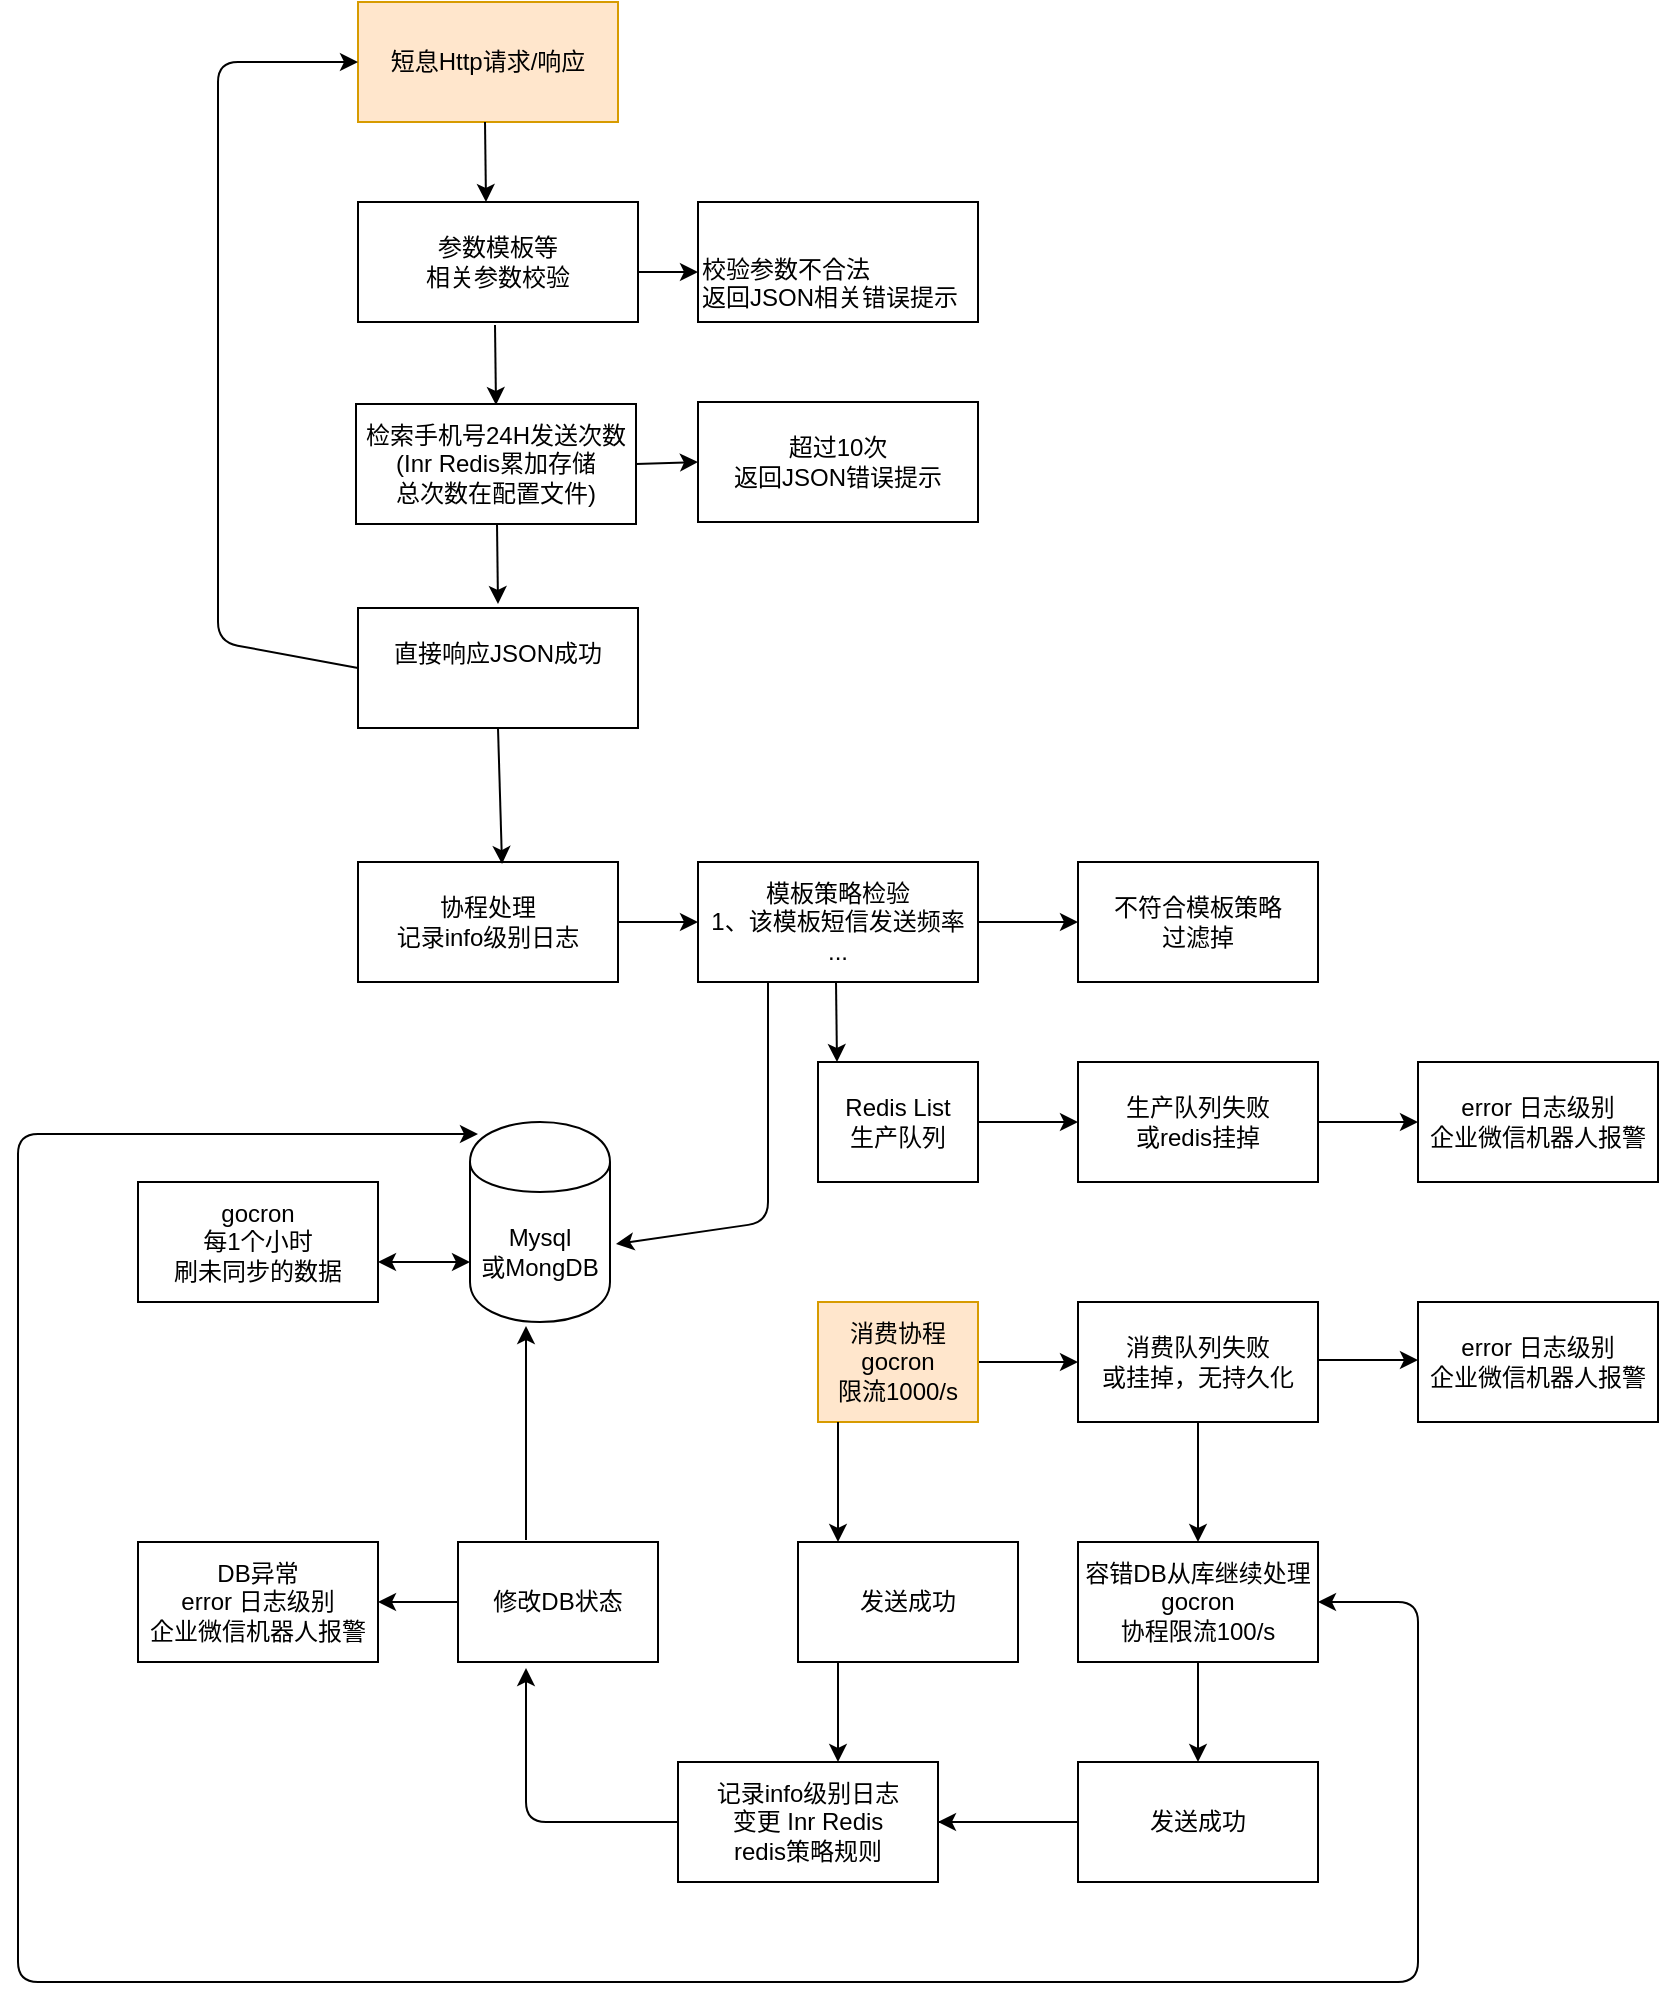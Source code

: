 <mxfile version="12.2.2" type="github" pages="1">
  <diagram id="TEr-i3hXzBpxG9_pwskx" name="Page-1">
    <mxGraphModel dx="1024" dy="539" grid="1" gridSize="10" guides="1" tooltips="1" connect="1" arrows="1" fold="1" page="1" pageScale="1" pageWidth="850" pageHeight="1100" math="0" shadow="0">
      <root>
        <mxCell id="0"/>
        <mxCell id="1" parent="0"/>
        <mxCell id="14zkq9FagbulSUfMpFAQ-1" value="&lt;div&gt;短息Http请求/响应&lt;/div&gt;" style="rounded=0;whiteSpace=wrap;html=1;fillColor=#ffe6cc;strokeColor=#d79b00;" parent="1" vertex="1">
          <mxGeometry x="190" y="70" width="130" height="60" as="geometry"/>
        </mxCell>
        <mxCell id="14zkq9FagbulSUfMpFAQ-2" value="&lt;div&gt;参数模板等&lt;/div&gt;&lt;div&gt;相关参数校验&lt;/div&gt;" style="rounded=0;whiteSpace=wrap;html=1;" parent="1" vertex="1">
          <mxGeometry x="190" y="170" width="140" height="60" as="geometry"/>
        </mxCell>
        <mxCell id="14zkq9FagbulSUfMpFAQ-4" value="" style="rounded=0;whiteSpace=wrap;html=1;" parent="1" vertex="1">
          <mxGeometry x="360" y="170" width="140" height="60" as="geometry"/>
        </mxCell>
        <mxCell id="14zkq9FagbulSUfMpFAQ-5" value="&lt;div&gt;校验参数不合法 &lt;br&gt;&lt;/div&gt;&lt;div&gt;返回JSON相关错误提示&lt;/div&gt;" style="text;html=1;" parent="1" vertex="1">
          <mxGeometry x="360" y="190" width="120" height="30" as="geometry"/>
        </mxCell>
        <mxCell id="14zkq9FagbulSUfMpFAQ-6" value="&lt;div&gt;检索手机号24H发送次数&lt;/div&gt;&lt;div&gt;(Inr Redis累加存储&lt;/div&gt;&lt;div&gt;总次数在配置文件)&lt;/div&gt;" style="rounded=0;whiteSpace=wrap;html=1;" parent="1" vertex="1">
          <mxGeometry x="189" y="271" width="140" height="60" as="geometry"/>
        </mxCell>
        <mxCell id="14zkq9FagbulSUfMpFAQ-7" value="&lt;div&gt;超过10次&lt;/div&gt;&lt;div&gt;返回JSON错误提示&lt;br&gt;&lt;/div&gt;" style="rounded=0;whiteSpace=wrap;html=1;" parent="1" vertex="1">
          <mxGeometry x="360" y="270" width="140" height="60" as="geometry"/>
        </mxCell>
        <mxCell id="14zkq9FagbulSUfMpFAQ-8" value="&lt;div&gt;直接响应JSON成功&lt;/div&gt;&lt;div&gt;&lt;br&gt;&lt;/div&gt;" style="rounded=0;whiteSpace=wrap;html=1;" parent="1" vertex="1">
          <mxGeometry x="190" y="373" width="140" height="60" as="geometry"/>
        </mxCell>
        <mxCell id="14zkq9FagbulSUfMpFAQ-11" value="&lt;div&gt;模板策略检验&lt;/div&gt;&lt;div&gt;1、该模板短信发送频率&lt;br&gt;&lt;/div&gt;&lt;div&gt;...&lt;br&gt;&lt;/div&gt;" style="rounded=0;whiteSpace=wrap;html=1;" parent="1" vertex="1">
          <mxGeometry x="360" y="500" width="140" height="60" as="geometry"/>
        </mxCell>
        <mxCell id="14zkq9FagbulSUfMpFAQ-13" value="&lt;div&gt;不符合模板策略&lt;/div&gt;&lt;div&gt;过滤掉&lt;br&gt;&lt;/div&gt;" style="rounded=0;whiteSpace=wrap;html=1;" parent="1" vertex="1">
          <mxGeometry x="550" y="500" width="120" height="60" as="geometry"/>
        </mxCell>
        <mxCell id="14zkq9FagbulSUfMpFAQ-14" value="&lt;div&gt;协程处理&lt;/div&gt;&lt;div&gt;记录info级别日志&lt;br&gt;&lt;/div&gt;" style="rounded=0;whiteSpace=wrap;html=1;" parent="1" vertex="1">
          <mxGeometry x="190" y="500" width="130" height="60" as="geometry"/>
        </mxCell>
        <mxCell id="14zkq9FagbulSUfMpFAQ-17" value="&lt;div&gt;Redis List&lt;/div&gt;&lt;div&gt;生产队列&lt;/div&gt;" style="rounded=0;whiteSpace=wrap;html=1;" parent="1" vertex="1">
          <mxGeometry x="420" y="600" width="80" height="60" as="geometry"/>
        </mxCell>
        <mxCell id="14zkq9FagbulSUfMpFAQ-18" value="&lt;div&gt;生产队列失败&lt;/div&gt;&lt;div&gt;或redis挂掉&lt;br&gt;&lt;/div&gt;" style="rounded=0;whiteSpace=wrap;html=1;" parent="1" vertex="1">
          <mxGeometry x="550" y="600" width="120" height="60" as="geometry"/>
        </mxCell>
        <mxCell id="14zkq9FagbulSUfMpFAQ-65" value="" style="edgeStyle=orthogonalEdgeStyle;rounded=0;orthogonalLoop=1;jettySize=auto;html=1;" parent="1" source="14zkq9FagbulSUfMpFAQ-20" target="14zkq9FagbulSUfMpFAQ-21" edge="1">
          <mxGeometry relative="1" as="geometry"/>
        </mxCell>
        <mxCell id="14zkq9FagbulSUfMpFAQ-20" value="&lt;div&gt;消费协程gocron&lt;/div&gt;&lt;div&gt;限流1000/s&lt;br&gt;&lt;/div&gt;" style="rounded=0;whiteSpace=wrap;html=1;fillColor=#ffe6cc;strokeColor=#d79b00;" parent="1" vertex="1">
          <mxGeometry x="420" y="720" width="80" height="60" as="geometry"/>
        </mxCell>
        <mxCell id="14zkq9FagbulSUfMpFAQ-21" value="&lt;div&gt;消费队列失败&lt;/div&gt;&lt;div&gt;或挂掉，无持久化&lt;br&gt;&lt;/div&gt;" style="rounded=0;whiteSpace=wrap;html=1;" parent="1" vertex="1">
          <mxGeometry x="550" y="720" width="120" height="60" as="geometry"/>
        </mxCell>
        <mxCell id="14zkq9FagbulSUfMpFAQ-22" value="&lt;div&gt;发送成功&lt;/div&gt;" style="rounded=0;whiteSpace=wrap;html=1;" parent="1" vertex="1">
          <mxGeometry x="410" y="840" width="110" height="60" as="geometry"/>
        </mxCell>
        <mxCell id="14zkq9FagbulSUfMpFAQ-23" value="修改DB状态" style="rounded=0;whiteSpace=wrap;html=1;" parent="1" vertex="1">
          <mxGeometry x="240" y="840" width="100" height="60" as="geometry"/>
        </mxCell>
        <mxCell id="14zkq9FagbulSUfMpFAQ-24" value="&lt;div&gt;Mysql&lt;/div&gt;&lt;div&gt;或MongDB&lt;br&gt;&lt;/div&gt;" style="shape=cylinder;whiteSpace=wrap;html=1;boundedLbl=1;backgroundOutline=1;" parent="1" vertex="1">
          <mxGeometry x="246" y="630" width="70" height="100" as="geometry"/>
        </mxCell>
        <mxCell id="14zkq9FagbulSUfMpFAQ-25" value="&lt;div&gt;error 日志级别&lt;/div&gt;&lt;div&gt;企业微信机器人报警&lt;/div&gt;" style="rounded=0;whiteSpace=wrap;html=1;" parent="1" vertex="1">
          <mxGeometry x="720" y="600" width="120" height="60" as="geometry"/>
        </mxCell>
        <mxCell id="14zkq9FagbulSUfMpFAQ-26" value="&lt;div&gt;error 日志级别&lt;br&gt;&lt;/div&gt;&lt;div&gt;企业微信机器人报警&lt;/div&gt;" style="rounded=0;whiteSpace=wrap;html=1;" parent="1" vertex="1">
          <mxGeometry x="720" y="720" width="120" height="60" as="geometry"/>
        </mxCell>
        <mxCell id="14zkq9FagbulSUfMpFAQ-27" value="" style="endArrow=classic;html=1;" parent="1" edge="1">
          <mxGeometry width="50" height="50" relative="1" as="geometry">
            <mxPoint x="253.5" y="130" as="sourcePoint"/>
            <mxPoint x="254" y="170" as="targetPoint"/>
          </mxGeometry>
        </mxCell>
        <mxCell id="14zkq9FagbulSUfMpFAQ-33" value="" style="endArrow=classic;html=1;entryX=0;entryY=0.5;entryDx=0;entryDy=0;exitX=1;exitY=0.5;exitDx=0;exitDy=0;" parent="1" source="14zkq9FagbulSUfMpFAQ-6" target="14zkq9FagbulSUfMpFAQ-7" edge="1">
          <mxGeometry width="50" height="50" relative="1" as="geometry">
            <mxPoint x="340" y="300" as="sourcePoint"/>
            <mxPoint x="340.5" y="340" as="targetPoint"/>
          </mxGeometry>
        </mxCell>
        <mxCell id="14zkq9FagbulSUfMpFAQ-38" value="" style="endArrow=classic;html=1;" parent="1" edge="1">
          <mxGeometry width="50" height="50" relative="1" as="geometry">
            <mxPoint x="258.5" y="231.5" as="sourcePoint"/>
            <mxPoint x="259" y="271.5" as="targetPoint"/>
          </mxGeometry>
        </mxCell>
        <mxCell id="14zkq9FagbulSUfMpFAQ-39" value="" style="endArrow=classic;html=1;" parent="1" edge="1">
          <mxGeometry width="50" height="50" relative="1" as="geometry">
            <mxPoint x="259.5" y="331" as="sourcePoint"/>
            <mxPoint x="260" y="371" as="targetPoint"/>
          </mxGeometry>
        </mxCell>
        <mxCell id="14zkq9FagbulSUfMpFAQ-40" value="" style="endArrow=classic;html=1;" parent="1" edge="1">
          <mxGeometry width="50" height="50" relative="1" as="geometry">
            <mxPoint x="429" y="560" as="sourcePoint"/>
            <mxPoint x="429.5" y="600" as="targetPoint"/>
          </mxGeometry>
        </mxCell>
        <mxCell id="14zkq9FagbulSUfMpFAQ-46" value="" style="endArrow=classic;html=1;entryX=0;entryY=0.5;entryDx=0;entryDy=0;exitX=0;exitY=0.5;exitDx=0;exitDy=0;" parent="1" source="14zkq9FagbulSUfMpFAQ-8" target="14zkq9FagbulSUfMpFAQ-1" edge="1">
          <mxGeometry width="50" height="50" relative="1" as="geometry">
            <mxPoint x="175" y="550" as="sourcePoint"/>
            <mxPoint x="130" y="70" as="targetPoint"/>
            <Array as="points">
              <mxPoint x="120" y="390"/>
              <mxPoint x="120" y="100"/>
            </Array>
          </mxGeometry>
        </mxCell>
        <mxCell id="14zkq9FagbulSUfMpFAQ-54" value="" style="endArrow=classic;html=1;entryX=0;entryY=0.5;entryDx=0;entryDy=0;" parent="1" target="14zkq9FagbulSUfMpFAQ-5" edge="1">
          <mxGeometry width="50" height="50" relative="1" as="geometry">
            <mxPoint x="330" y="205" as="sourcePoint"/>
            <mxPoint x="369" y="155" as="targetPoint"/>
          </mxGeometry>
        </mxCell>
        <mxCell id="14zkq9FagbulSUfMpFAQ-55" value="" style="endArrow=classic;html=1;entryX=0;entryY=0.5;entryDx=0;entryDy=0;" parent="1" target="14zkq9FagbulSUfMpFAQ-11" edge="1">
          <mxGeometry width="50" height="50" relative="1" as="geometry">
            <mxPoint x="320" y="530" as="sourcePoint"/>
            <mxPoint x="370" y="480" as="targetPoint"/>
          </mxGeometry>
        </mxCell>
        <mxCell id="14zkq9FagbulSUfMpFAQ-56" value="" style="endArrow=classic;html=1;" parent="1" target="14zkq9FagbulSUfMpFAQ-13" edge="1">
          <mxGeometry width="50" height="50" relative="1" as="geometry">
            <mxPoint x="500" y="530" as="sourcePoint"/>
            <mxPoint x="550" y="480" as="targetPoint"/>
          </mxGeometry>
        </mxCell>
        <mxCell id="14zkq9FagbulSUfMpFAQ-57" value="" style="endArrow=classic;html=1;exitX=0.25;exitY=1;exitDx=0;exitDy=0;entryX=1.043;entryY=0.61;entryDx=0;entryDy=0;entryPerimeter=0;" parent="1" source="14zkq9FagbulSUfMpFAQ-11" target="14zkq9FagbulSUfMpFAQ-24" edge="1">
          <mxGeometry width="50" height="50" relative="1" as="geometry">
            <mxPoint x="110" y="1060" as="sourcePoint"/>
            <mxPoint x="380" y="680" as="targetPoint"/>
            <Array as="points">
              <mxPoint x="395" y="680"/>
            </Array>
          </mxGeometry>
        </mxCell>
        <mxCell id="14zkq9FagbulSUfMpFAQ-58" value="" style="endArrow=classic;html=1;" parent="1" target="14zkq9FagbulSUfMpFAQ-18" edge="1">
          <mxGeometry width="50" height="50" relative="1" as="geometry">
            <mxPoint x="500" y="630" as="sourcePoint"/>
            <mxPoint x="550" y="580" as="targetPoint"/>
          </mxGeometry>
        </mxCell>
        <mxCell id="14zkq9FagbulSUfMpFAQ-59" value="" style="endArrow=classic;html=1;" parent="1" target="14zkq9FagbulSUfMpFAQ-25" edge="1">
          <mxGeometry width="50" height="50" relative="1" as="geometry">
            <mxPoint x="670" y="630" as="sourcePoint"/>
            <mxPoint x="720" y="580" as="targetPoint"/>
          </mxGeometry>
        </mxCell>
        <mxCell id="14zkq9FagbulSUfMpFAQ-60" value="" style="endArrow=classic;html=1;entryX=0.554;entryY=0.017;entryDx=0;entryDy=0;entryPerimeter=0;" parent="1" target="14zkq9FagbulSUfMpFAQ-14" edge="1">
          <mxGeometry width="50" height="50" relative="1" as="geometry">
            <mxPoint x="260" y="433" as="sourcePoint"/>
            <mxPoint x="260" y="482.5" as="targetPoint"/>
          </mxGeometry>
        </mxCell>
        <mxCell id="14zkq9FagbulSUfMpFAQ-66" value="" style="endArrow=classic;html=1;" parent="1" edge="1">
          <mxGeometry width="50" height="50" relative="1" as="geometry">
            <mxPoint x="670" y="749" as="sourcePoint"/>
            <mxPoint x="720" y="749" as="targetPoint"/>
          </mxGeometry>
        </mxCell>
        <mxCell id="14zkq9FagbulSUfMpFAQ-68" value="" style="endArrow=classic;html=1;" parent="1" edge="1">
          <mxGeometry width="50" height="50" relative="1" as="geometry">
            <mxPoint x="430" y="780" as="sourcePoint"/>
            <mxPoint x="430" y="840" as="targetPoint"/>
          </mxGeometry>
        </mxCell>
        <mxCell id="14zkq9FagbulSUfMpFAQ-70" value="" style="endArrow=classic;html=1;entryX=0.4;entryY=1.02;entryDx=0;entryDy=0;entryPerimeter=0;" parent="1" target="14zkq9FagbulSUfMpFAQ-24" edge="1">
          <mxGeometry width="50" height="50" relative="1" as="geometry">
            <mxPoint x="274" y="839" as="sourcePoint"/>
            <mxPoint x="320" y="790" as="targetPoint"/>
          </mxGeometry>
        </mxCell>
        <mxCell id="14zkq9FagbulSUfMpFAQ-72" value="&lt;div&gt;容错DB从库继续处理&lt;/div&gt;&lt;div&gt;gocron&lt;/div&gt;&lt;div&gt;协程限流100/s&lt;br&gt;&lt;/div&gt;" style="rounded=0;whiteSpace=wrap;html=1;" parent="1" vertex="1">
          <mxGeometry x="550" y="840" width="120" height="60" as="geometry"/>
        </mxCell>
        <mxCell id="14zkq9FagbulSUfMpFAQ-73" value="" style="endArrow=classic;html=1;" parent="1" target="14zkq9FagbulSUfMpFAQ-72" edge="1">
          <mxGeometry width="50" height="50" relative="1" as="geometry">
            <mxPoint x="610" y="780" as="sourcePoint"/>
            <mxPoint x="660" y="730" as="targetPoint"/>
          </mxGeometry>
        </mxCell>
        <mxCell id="14zkq9FagbulSUfMpFAQ-74" value="发送成功" style="rounded=0;whiteSpace=wrap;html=1;" parent="1" vertex="1">
          <mxGeometry x="550" y="950" width="120" height="60" as="geometry"/>
        </mxCell>
        <mxCell id="14zkq9FagbulSUfMpFAQ-75" value="" style="endArrow=classic;html=1;" parent="1" target="14zkq9FagbulSUfMpFAQ-74" edge="1">
          <mxGeometry width="50" height="50" relative="1" as="geometry">
            <mxPoint x="610" y="900" as="sourcePoint"/>
            <mxPoint x="660" y="850" as="targetPoint"/>
          </mxGeometry>
        </mxCell>
        <mxCell id="14zkq9FagbulSUfMpFAQ-76" value="" style="endArrow=classic;html=1;entryX=0.34;entryY=1.05;entryDx=0;entryDy=0;entryPerimeter=0;exitX=0;exitY=0.5;exitDx=0;exitDy=0;" parent="1" source="14zkq9FagbulSUfMpFAQ-74" target="14zkq9FagbulSUfMpFAQ-23" edge="1">
          <mxGeometry width="50" height="50" relative="1" as="geometry">
            <mxPoint x="110" y="1080" as="sourcePoint"/>
            <mxPoint x="160" y="1030" as="targetPoint"/>
            <Array as="points">
              <mxPoint x="274" y="980"/>
            </Array>
          </mxGeometry>
        </mxCell>
        <mxCell id="14zkq9FagbulSUfMpFAQ-78" value="&lt;div&gt;DB异常&lt;/div&gt;&lt;div&gt;error 日志级别&lt;br&gt;&lt;/div&gt;&lt;div&gt;企业微信机器人报警&lt;/div&gt;" style="rounded=0;whiteSpace=wrap;html=1;" parent="1" vertex="1">
          <mxGeometry x="80" y="840" width="120" height="60" as="geometry"/>
        </mxCell>
        <mxCell id="14zkq9FagbulSUfMpFAQ-79" value="" style="endArrow=classic;html=1;exitX=0;exitY=0.5;exitDx=0;exitDy=0;entryX=1;entryY=0.5;entryDx=0;entryDy=0;" parent="1" source="14zkq9FagbulSUfMpFAQ-23" target="14zkq9FagbulSUfMpFAQ-78" edge="1">
          <mxGeometry width="50" height="50" relative="1" as="geometry">
            <mxPoint x="200" y="870" as="sourcePoint"/>
            <mxPoint x="250" y="820" as="targetPoint"/>
          </mxGeometry>
        </mxCell>
        <mxCell id="14zkq9FagbulSUfMpFAQ-80" value="&lt;div&gt;gocron&lt;/div&gt;&lt;div&gt;每1个小时&lt;/div&gt;&lt;div&gt;刷未同步的数据&lt;br&gt;&lt;/div&gt;" style="rounded=0;whiteSpace=wrap;html=1;" parent="1" vertex="1">
          <mxGeometry x="80" y="660" width="120" height="60" as="geometry"/>
        </mxCell>
        <mxCell id="14zkq9FagbulSUfMpFAQ-81" value="" style="endArrow=classic;startArrow=classic;html=1;entryX=0;entryY=0.7;entryDx=0;entryDy=0;" parent="1" target="14zkq9FagbulSUfMpFAQ-24" edge="1">
          <mxGeometry width="50" height="50" relative="1" as="geometry">
            <mxPoint x="200" y="700" as="sourcePoint"/>
            <mxPoint x="250" y="650" as="targetPoint"/>
          </mxGeometry>
        </mxCell>
        <mxCell id="14zkq9FagbulSUfMpFAQ-83" value="" style="endArrow=classic;startArrow=classic;html=1;entryX=0.057;entryY=0.06;entryDx=0;entryDy=0;entryPerimeter=0;exitX=1;exitY=0.5;exitDx=0;exitDy=0;" parent="1" source="14zkq9FagbulSUfMpFAQ-72" target="14zkq9FagbulSUfMpFAQ-24" edge="1">
          <mxGeometry width="50" height="50" relative="1" as="geometry">
            <mxPoint x="720" y="870" as="sourcePoint"/>
            <mxPoint x="-120" y="630" as="targetPoint"/>
            <Array as="points">
              <mxPoint x="720" y="870"/>
              <mxPoint x="720" y="1060"/>
              <mxPoint x="360" y="1060"/>
              <mxPoint x="20" y="1060"/>
              <mxPoint x="20" y="636"/>
            </Array>
          </mxGeometry>
        </mxCell>
        <mxCell id="14zkq9FagbulSUfMpFAQ-85" value="&lt;div&gt;记录info级别日志&lt;/div&gt;&lt;div&gt;变更 Inr Redis&lt;/div&gt;&lt;div&gt;redis策略规则&lt;br&gt;&lt;/div&gt;" style="rounded=0;whiteSpace=wrap;html=1;" parent="1" vertex="1">
          <mxGeometry x="350" y="950" width="130" height="60" as="geometry"/>
        </mxCell>
        <mxCell id="14zkq9FagbulSUfMpFAQ-86" value="" style="endArrow=classic;html=1;" parent="1" edge="1">
          <mxGeometry width="50" height="50" relative="1" as="geometry">
            <mxPoint x="430" y="900" as="sourcePoint"/>
            <mxPoint x="430" y="950" as="targetPoint"/>
          </mxGeometry>
        </mxCell>
        <mxCell id="14zkq9FagbulSUfMpFAQ-88" value="" style="endArrow=classic;html=1;exitX=0;exitY=0.5;exitDx=0;exitDy=0;entryX=1;entryY=0.5;entryDx=0;entryDy=0;" parent="1" source="14zkq9FagbulSUfMpFAQ-74" target="14zkq9FagbulSUfMpFAQ-85" edge="1">
          <mxGeometry width="50" height="50" relative="1" as="geometry">
            <mxPoint x="10" y="1140" as="sourcePoint"/>
            <mxPoint x="60" y="1090" as="targetPoint"/>
          </mxGeometry>
        </mxCell>
      </root>
    </mxGraphModel>
  </diagram>
</mxfile>
